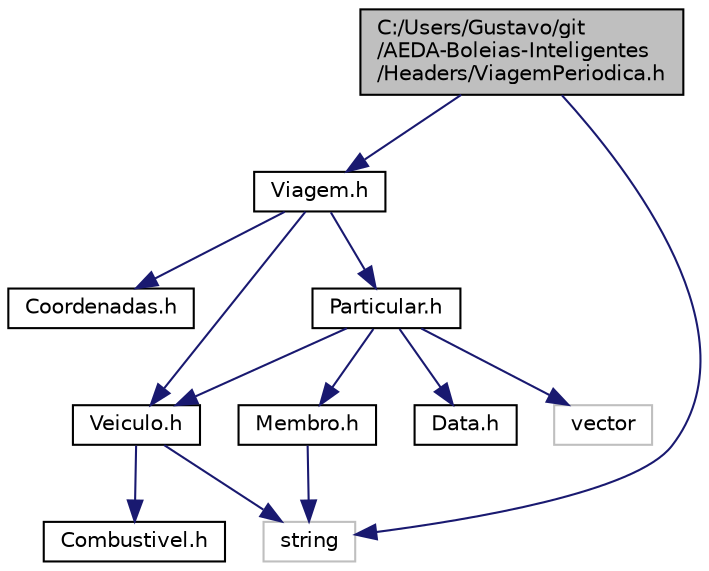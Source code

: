digraph "C:/Users/Gustavo/git/AEDA-Boleias-Inteligentes/Headers/ViagemPeriodica.h"
{
  edge [fontname="Helvetica",fontsize="10",labelfontname="Helvetica",labelfontsize="10"];
  node [fontname="Helvetica",fontsize="10",shape=record];
  Node1 [label="C:/Users/Gustavo/git\l/AEDA-Boleias-Inteligentes\l/Headers/ViagemPeriodica.h",height=0.2,width=0.4,color="black", fillcolor="grey75", style="filled", fontcolor="black"];
  Node1 -> Node2 [color="midnightblue",fontsize="10",style="solid"];
  Node2 [label="Viagem.h",height=0.2,width=0.4,color="black", fillcolor="white", style="filled",URL="$_viagem_8h.html"];
  Node2 -> Node3 [color="midnightblue",fontsize="10",style="solid"];
  Node3 [label="Coordenadas.h",height=0.2,width=0.4,color="black", fillcolor="white", style="filled",URL="$_coordenadas_8h.html"];
  Node2 -> Node4 [color="midnightblue",fontsize="10",style="solid"];
  Node4 [label="Veiculo.h",height=0.2,width=0.4,color="black", fillcolor="white", style="filled",URL="$_veiculo_8h.html"];
  Node4 -> Node5 [color="midnightblue",fontsize="10",style="solid"];
  Node5 [label="string",height=0.2,width=0.4,color="grey75", fillcolor="white", style="filled"];
  Node4 -> Node6 [color="midnightblue",fontsize="10",style="solid"];
  Node6 [label="Combustivel.h",height=0.2,width=0.4,color="black", fillcolor="white", style="filled",URL="$_combustivel_8h.html"];
  Node2 -> Node7 [color="midnightblue",fontsize="10",style="solid"];
  Node7 [label="Particular.h",height=0.2,width=0.4,color="black", fillcolor="white", style="filled",URL="$_particular_8h.html"];
  Node7 -> Node8 [color="midnightblue",fontsize="10",style="solid"];
  Node8 [label="Membro.h",height=0.2,width=0.4,color="black", fillcolor="white", style="filled",URL="$_membro_8h.html"];
  Node8 -> Node5 [color="midnightblue",fontsize="10",style="solid"];
  Node7 -> Node9 [color="midnightblue",fontsize="10",style="solid"];
  Node9 [label="Data.h",height=0.2,width=0.4,color="black", fillcolor="white", style="filled",URL="$_data_8h.html"];
  Node7 -> Node4 [color="midnightblue",fontsize="10",style="solid"];
  Node7 -> Node10 [color="midnightblue",fontsize="10",style="solid"];
  Node10 [label="vector",height=0.2,width=0.4,color="grey75", fillcolor="white", style="filled"];
  Node1 -> Node5 [color="midnightblue",fontsize="10",style="solid"];
}
